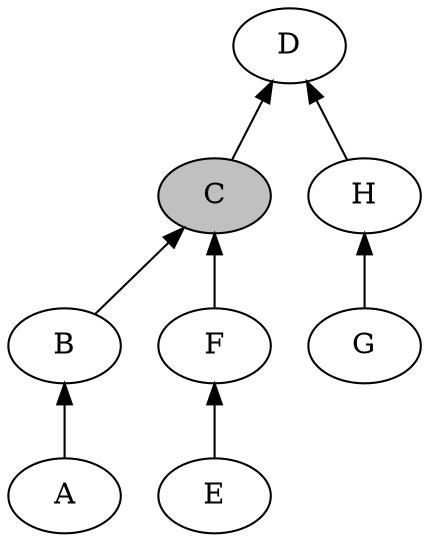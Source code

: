digraph {
    rankdir=BT
    "A" -> "B"
    "B" -> "C"
    "C" -> "D"
    "E" -> "F"
    "F" -> "C"
    "G" -> "H"
    "H" -> "D"
    "C" [style=filled, fillcolor=gray]
}
